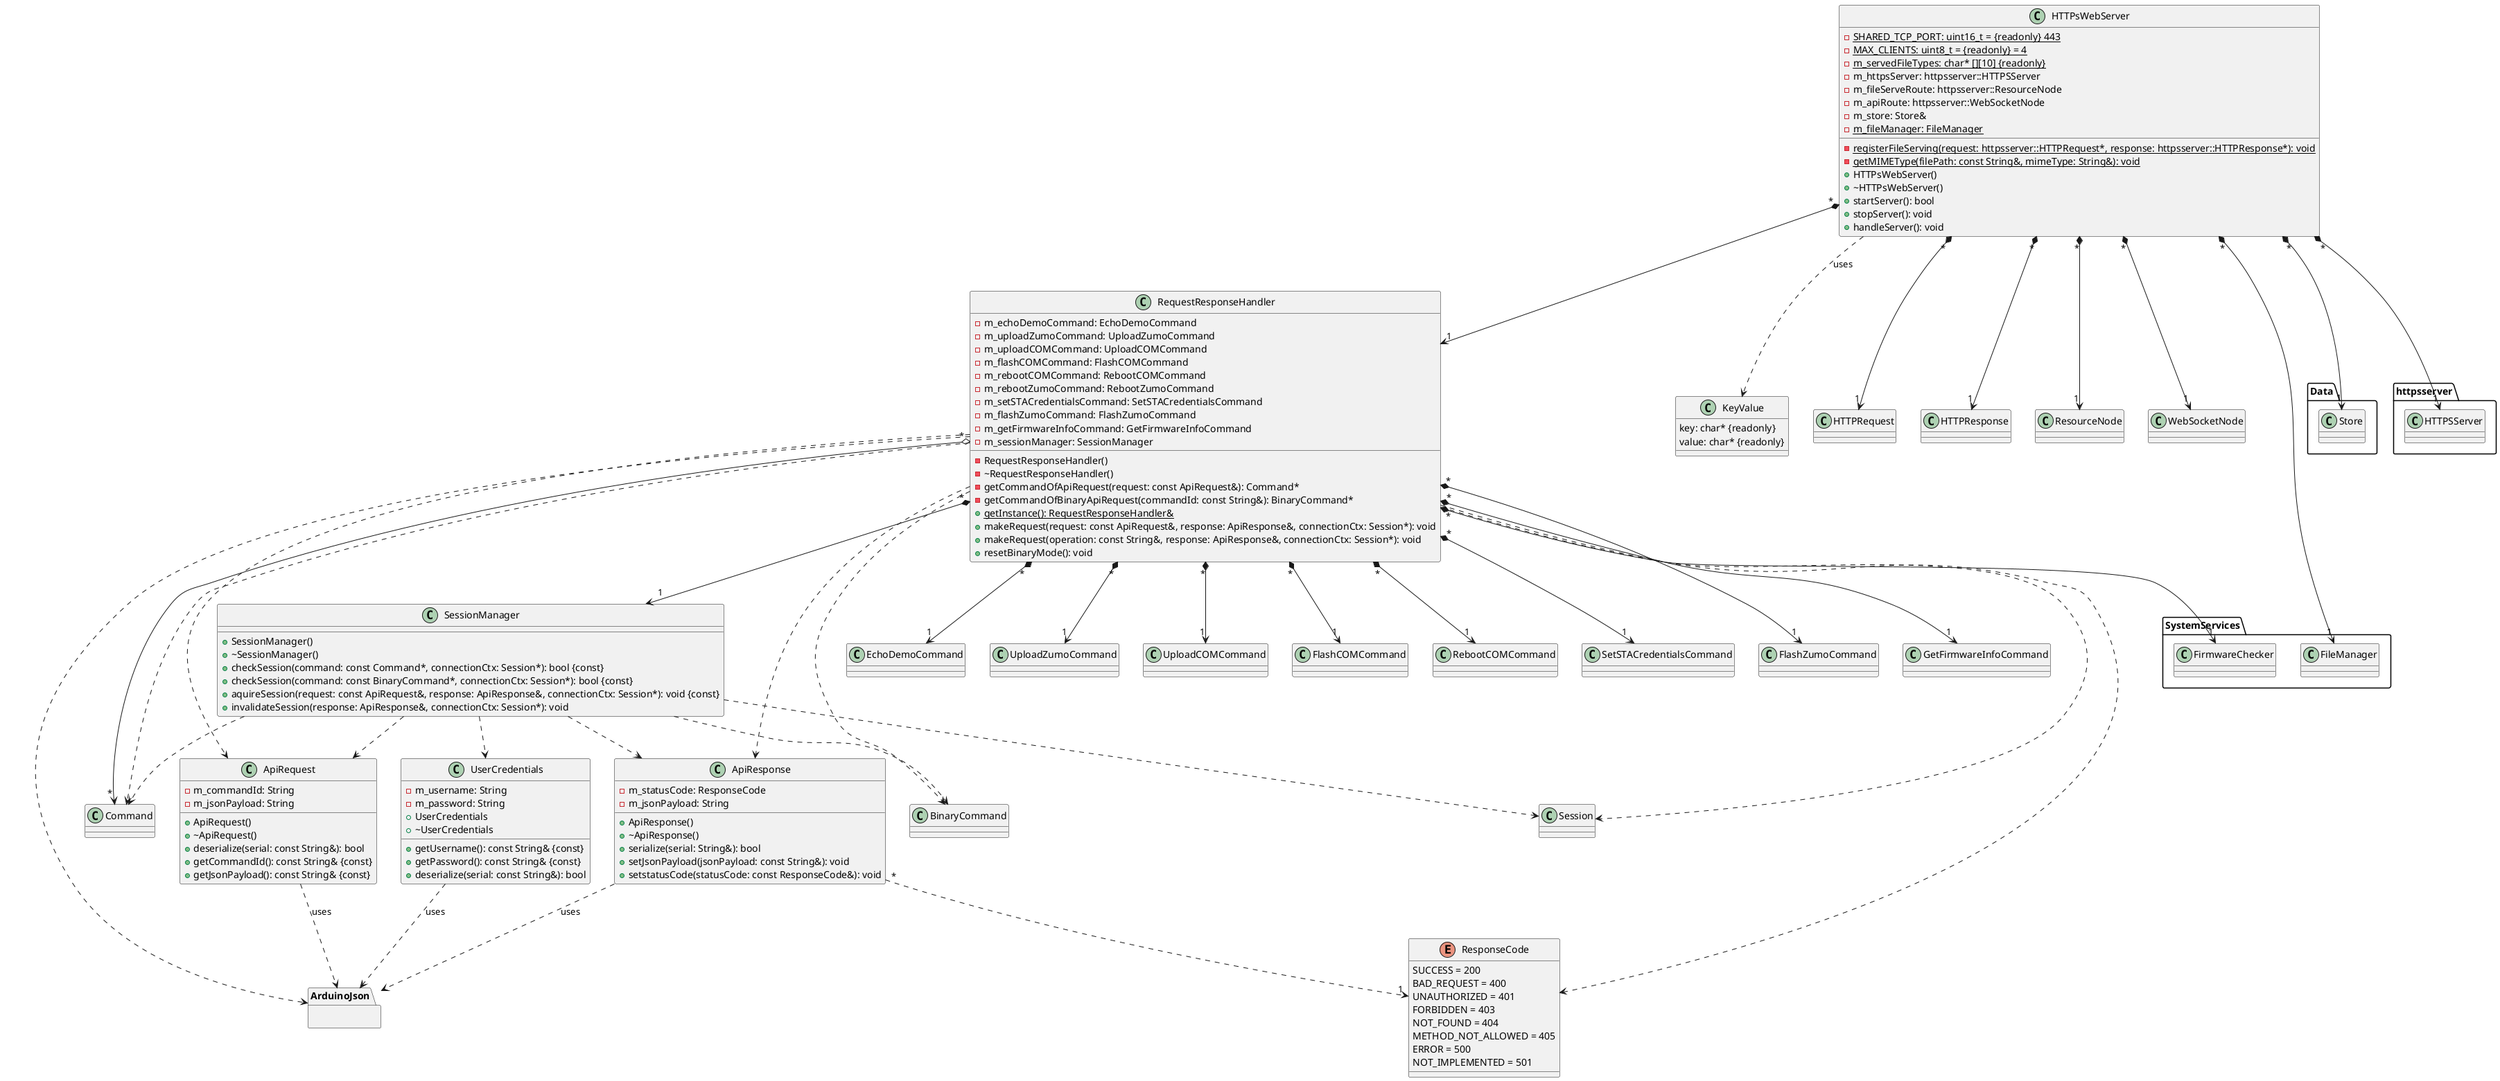 @startuml
package SystemServices
{
    class FileManager
    class FirmwareChecker
}

package Data
{
    class Store
}

package httpsserver
{
    class HTTPSServer
}

package ArduinoJson
{
}

enum ResponseCode
{
    SUCCESS = 200
    BAD_REQUEST = 400
    UNAUTHORIZED = 401
    FORBIDDEN = 403
    NOT_FOUND = 404
    METHOD_NOT_ALLOWED = 405
    ERROR = 500
    NOT_IMPLEMENTED = 501
}

class ApiRequest
{
    - m_commandId: String
    - m_jsonPayload: String
    + ApiRequest()
    + ~ApiRequest()
    + deserialize(serial: const String&): bool
    + getCommandId(): const String& {const}
    + getJsonPayload(): const String& {const}
}
ApiRequest ..> ArduinoJson : uses

class ApiResponse
{
    - m_statusCode: ResponseCode
    - m_jsonPayload: String
    + ApiResponse()
    + ~ApiResponse()
    + serialize(serial: String&): bool
    + setJsonPayload(jsonPayload: const String&): void
    + setstatusCode(statusCode: const ResponseCode&): void
}
ApiResponse ..> ArduinoJson : uses
ApiResponse "*" ..> "1" ResponseCode

class UserCredentials
{
    - m_username: String
    - m_password: String
    + UserCredentials
    + ~UserCredentials
    + getUsername(): const String& {const}
    + getPassword(): const String& {const}
    + deserialize(serial: const String&): bool
}
UserCredentials ..> ArduinoJson : uses

class SessionManager
{
    + SessionManager()
    + ~SessionManager()
    + checkSession(command: const Command*, connectionCtx: Session*): bool {const}
    + checkSession(command: const BinaryCommand*, connectionCtx: Session*): bool {const}
    + aquireSession(request: const ApiRequest&, response: ApiResponse&, connectionCtx: Session*): void {const}
    + invalidateSession(response: ApiResponse&, connectionCtx: Session*): void
}
SessionManager ..> Command
SessionManager ..> BinaryCommand
SessionManager ..> Session
SessionManager ..> ApiRequest
SessionManager ..> ApiResponse
SessionManager ..> UserCredentials

class RequestResponseHandler
{
    - m_echoDemoCommand: EchoDemoCommand
    - m_uploadZumoCommand: UploadZumoCommand
    - m_uploadCOMCommand: UploadCOMCommand
    - m_flashCOMCommand: FlashCOMCommand
    - m_rebootCOMCommand: RebootCOMCommand
    - m_rebootZumoCommand: RebootZumoCommand
    - m_setSTACredentialsCommand: SetSTACredentialsCommand
    - m_flashZumoCommand: FlashZumoCommand
    - m_getFirmwareInfoCommand: GetFirmwareInfoCommand
    - m_sessionManager: SessionManager
    - RequestResponseHandler()
    - ~RequestResponseHandler()
    - getCommandOfApiRequest(request: const ApiRequest&): Command*
    - getCommandOfBinaryApiRequest(commandId: const String&): BinaryCommand*
    + {static} getInstance(): RequestResponseHandler&
    + makeRequest(request: const ApiRequest&, response: ApiResponse&, connectionCtx: Session*): void
    + makeRequest(operation: const String&, response: ApiResponse&, connectionCtx: Session*): void
    + resetBinaryMode(): void
}
RequestResponseHandler "*" *--> "1" SessionManager
RequestResponseHandler "*" *--> "1" FirmwareChecker
RequestResponseHandler "*" o--> "*" Command
RequestResponseHandler "*" *--> "1" EchoDemoCommand
RequestResponseHandler "*" *--> "1" UploadZumoCommand
RequestResponseHandler "*" *--> "1" UploadCOMCommand
RequestResponseHandler "*" *--> "1" FlashCOMCommand
RequestResponseHandler "*" *--> "1" RebootCOMCommand
RequestResponseHandler "*" *--> "1" SetSTACredentialsCommand
RequestResponseHandler "*" *--> "1" FlashZumoCommand
RequestResponseHandler "*" *--> "1" GetFirmwareInfoCommand
RequestResponseHandler ..> Command
RequestResponseHandler ..> BinaryCommand
RequestResponseHandler ..> ApiRequest
RequestResponseHandler ..> ApiResponse
RequestResponseHandler ..> ResponseCode
RequestResponseHandler ..> Session
RequestResponseHandler ..> ArduinoJson

class KeyValue
{
    key: char* {readonly}
    value: char* {readonly}
}

class HTTPsWebServer
{
    - {static} SHARED_TCP_PORT: uint16_t = {readonly} 443
    - {static} MAX_CLIENTS: uint8_t = {readonly} = 4
    - {static} m_servedFileTypes: char* [][10] {readonly}
    - m_httpsServer: httpsserver::HTTPSServer
    - m_fileServeRoute: httpsserver::ResourceNode
    - m_apiRoute: httpsserver::WebSocketNode
    - m_store: Store&
    - {static} m_fileManager: FileManager
    - {static} registerFileServing(request: httpsserver::HTTPRequest*, response: httpsserver::HTTPResponse*): void
    - {static} getMIMEType(filePath: const String&, mimeType: String&): void
    + HTTPsWebServer()
    + ~HTTPsWebServer()
    + startServer(): bool
    + stopServer(): void
    + handleServer(): void
}
HTTPsWebServer "*" *--> "1" FileManager
HTTPsWebServer "*" *--> "1" Store
HTTPsWebServer "*" *--> "1" HTTPSServer
HTTPsWebServer "*" *--> "1" HTTPRequest
HTTPsWebServer "*" *--> "1" HTTPResponse
HTTPsWebServer "*" *--> "1" ResourceNode
HTTPsWebServer "*" *--> "1" WebSocketNode
HTTPsWebServer "*" *--> "1" RequestResponseHandler
HTTPsWebServer ..> KeyValue : uses
@enduml
